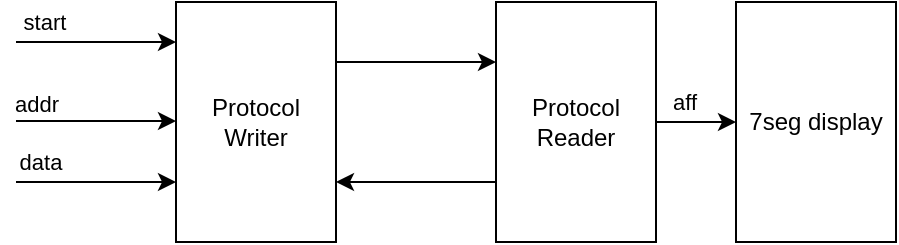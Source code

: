 <mxfile version="26.2.13">
  <diagram name="Page-1" id="Y8Nyqngtibll2K6ONHRQ">
    <mxGraphModel dx="937" dy="532" grid="1" gridSize="10" guides="1" tooltips="1" connect="1" arrows="1" fold="1" page="1" pageScale="1" pageWidth="850" pageHeight="1100" math="0" shadow="0">
      <root>
        <mxCell id="0" />
        <mxCell id="1" parent="0" />
        <mxCell id="M4K6O9EiS7rQOvm9QgWb-6" style="edgeStyle=orthogonalEdgeStyle;rounded=0;orthogonalLoop=1;jettySize=auto;html=1;exitX=1;exitY=0.25;exitDx=0;exitDy=0;entryX=0;entryY=0.25;entryDx=0;entryDy=0;" edge="1" parent="1" source="M4K6O9EiS7rQOvm9QgWb-1" target="M4K6O9EiS7rQOvm9QgWb-2">
          <mxGeometry relative="1" as="geometry" />
        </mxCell>
        <mxCell id="M4K6O9EiS7rQOvm9QgWb-1" value="&lt;div&gt;Protocol&lt;/div&gt;&lt;div&gt;Writer&lt;/div&gt;" style="rounded=0;whiteSpace=wrap;html=1;" vertex="1" parent="1">
          <mxGeometry x="240" y="280" width="80" height="120" as="geometry" />
        </mxCell>
        <mxCell id="M4K6O9EiS7rQOvm9QgWb-5" style="edgeStyle=orthogonalEdgeStyle;rounded=0;orthogonalLoop=1;jettySize=auto;html=1;exitX=1;exitY=0.5;exitDx=0;exitDy=0;entryX=0;entryY=0.5;entryDx=0;entryDy=0;" edge="1" parent="1" source="M4K6O9EiS7rQOvm9QgWb-2" target="M4K6O9EiS7rQOvm9QgWb-4">
          <mxGeometry relative="1" as="geometry" />
        </mxCell>
        <mxCell id="M4K6O9EiS7rQOvm9QgWb-14" value="aff" style="edgeLabel;html=1;align=center;verticalAlign=middle;resizable=0;points=[];" vertex="1" connectable="0" parent="M4K6O9EiS7rQOvm9QgWb-5">
          <mxGeometry x="-0.298" relative="1" as="geometry">
            <mxPoint y="-10" as="offset" />
          </mxGeometry>
        </mxCell>
        <mxCell id="M4K6O9EiS7rQOvm9QgWb-7" style="edgeStyle=orthogonalEdgeStyle;rounded=0;orthogonalLoop=1;jettySize=auto;html=1;exitX=0;exitY=0.75;exitDx=0;exitDy=0;entryX=1;entryY=0.75;entryDx=0;entryDy=0;" edge="1" parent="1" source="M4K6O9EiS7rQOvm9QgWb-2" target="M4K6O9EiS7rQOvm9QgWb-1">
          <mxGeometry relative="1" as="geometry" />
        </mxCell>
        <mxCell id="M4K6O9EiS7rQOvm9QgWb-2" value="&lt;div&gt;Protocol&lt;/div&gt;&lt;div&gt;Reader&lt;/div&gt;" style="rounded=0;whiteSpace=wrap;html=1;" vertex="1" parent="1">
          <mxGeometry x="400" y="280" width="80" height="120" as="geometry" />
        </mxCell>
        <mxCell id="M4K6O9EiS7rQOvm9QgWb-4" value="7seg display" style="rounded=0;whiteSpace=wrap;html=1;" vertex="1" parent="1">
          <mxGeometry x="520" y="280" width="80" height="120" as="geometry" />
        </mxCell>
        <mxCell id="M4K6O9EiS7rQOvm9QgWb-8" value="" style="endArrow=classic;html=1;rounded=0;entryX=0;entryY=0.75;entryDx=0;entryDy=0;" edge="1" parent="1" target="M4K6O9EiS7rQOvm9QgWb-1">
          <mxGeometry width="50" height="50" relative="1" as="geometry">
            <mxPoint x="160" y="370" as="sourcePoint" />
            <mxPoint x="220" y="380" as="targetPoint" />
          </mxGeometry>
        </mxCell>
        <mxCell id="M4K6O9EiS7rQOvm9QgWb-13" value="data" style="edgeLabel;html=1;align=center;verticalAlign=middle;resizable=0;points=[];" vertex="1" connectable="0" parent="M4K6O9EiS7rQOvm9QgWb-8">
          <mxGeometry x="-0.718" y="3" relative="1" as="geometry">
            <mxPoint y="-7" as="offset" />
          </mxGeometry>
        </mxCell>
        <mxCell id="M4K6O9EiS7rQOvm9QgWb-9" value="" style="endArrow=classic;html=1;rounded=0;entryX=0;entryY=0.75;entryDx=0;entryDy=0;" edge="1" parent="1">
          <mxGeometry width="50" height="50" relative="1" as="geometry">
            <mxPoint x="160" y="339.5" as="sourcePoint" />
            <mxPoint x="240" y="339.5" as="targetPoint" />
          </mxGeometry>
        </mxCell>
        <mxCell id="M4K6O9EiS7rQOvm9QgWb-12" value="addr" style="edgeLabel;html=1;align=center;verticalAlign=middle;resizable=0;points=[];" vertex="1" connectable="0" parent="M4K6O9EiS7rQOvm9QgWb-9">
          <mxGeometry x="-0.028" relative="1" as="geometry">
            <mxPoint x="-29" y="-9" as="offset" />
          </mxGeometry>
        </mxCell>
        <mxCell id="M4K6O9EiS7rQOvm9QgWb-10" value="" style="endArrow=classic;html=1;rounded=0;entryX=0;entryY=0.75;entryDx=0;entryDy=0;" edge="1" parent="1">
          <mxGeometry width="50" height="50" relative="1" as="geometry">
            <mxPoint x="160" y="300" as="sourcePoint" />
            <mxPoint x="240" y="300" as="targetPoint" />
          </mxGeometry>
        </mxCell>
        <mxCell id="M4K6O9EiS7rQOvm9QgWb-11" value="start" style="edgeLabel;html=1;align=center;verticalAlign=middle;resizable=0;points=[];" vertex="1" connectable="0" parent="M4K6O9EiS7rQOvm9QgWb-10">
          <mxGeometry x="-0.65" y="-1" relative="1" as="geometry">
            <mxPoint y="-11" as="offset" />
          </mxGeometry>
        </mxCell>
      </root>
    </mxGraphModel>
  </diagram>
</mxfile>
